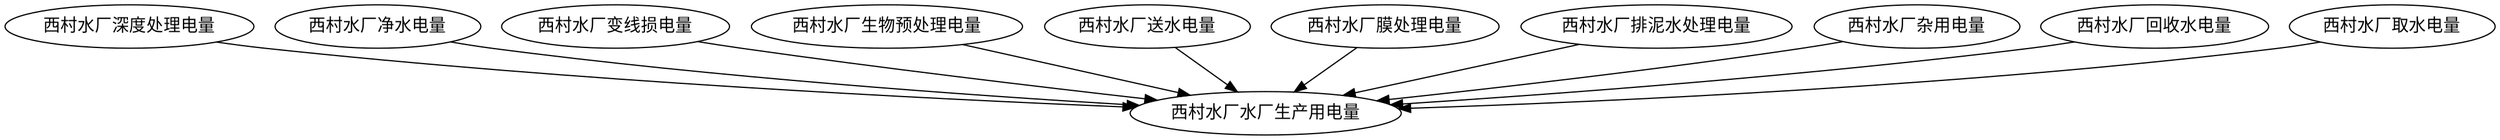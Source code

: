 digraph {
	d_1001_21915 [label="西村水厂深度处理电量" fontname="Microsoft YaHei"]
	d_1001_20960 [label="西村水厂净水电量" fontname="Microsoft YaHei"]
	d_1001_22875 [label="西村水厂变线损电量" fontname="Microsoft YaHei"]
	d_1001_21600 [label="西村水厂生物预处理电量" fontname="Microsoft YaHei"]
	d_1001_01005 [label="西村水厂水厂生产用电量" fontname="Microsoft YaHei"]
	d_1001_04544 [label="西村水厂送水电量" fontname="Microsoft YaHei"]
	d_1001_30983 [label="西村水厂膜处理电量" fontname="Microsoft YaHei"]
	d_1001_22240 [label="西村水厂排泥水处理电量" fontname="Microsoft YaHei"]
	d_1001_21275 [label="西村水厂杂用电量" fontname="Microsoft YaHei"]
	d_1001_22560 [label="西村水厂回收水电量" fontname="Microsoft YaHei"]
	d_1001_04516 [label="西村水厂取水电量" fontname="Microsoft YaHei"]
	d_1001_04516 -> d_1001_01005 [fontname="Microsoft YaHei"]
	d_1001_04544 -> d_1001_01005 [fontname="Microsoft YaHei"]
	d_1001_20960 -> d_1001_01005 [fontname="Microsoft YaHei"]
	d_1001_21275 -> d_1001_01005 [fontname="Microsoft YaHei"]
	d_1001_21600 -> d_1001_01005 [fontname="Microsoft YaHei"]
	d_1001_21915 -> d_1001_01005 [fontname="Microsoft YaHei"]
	d_1001_22240 -> d_1001_01005 [fontname="Microsoft YaHei"]
	d_1001_30983 -> d_1001_01005 [fontname="Microsoft YaHei"]
	d_1001_22560 -> d_1001_01005 [fontname="Microsoft YaHei"]
	d_1001_22875 -> d_1001_01005 [fontname="Microsoft YaHei"]
}
